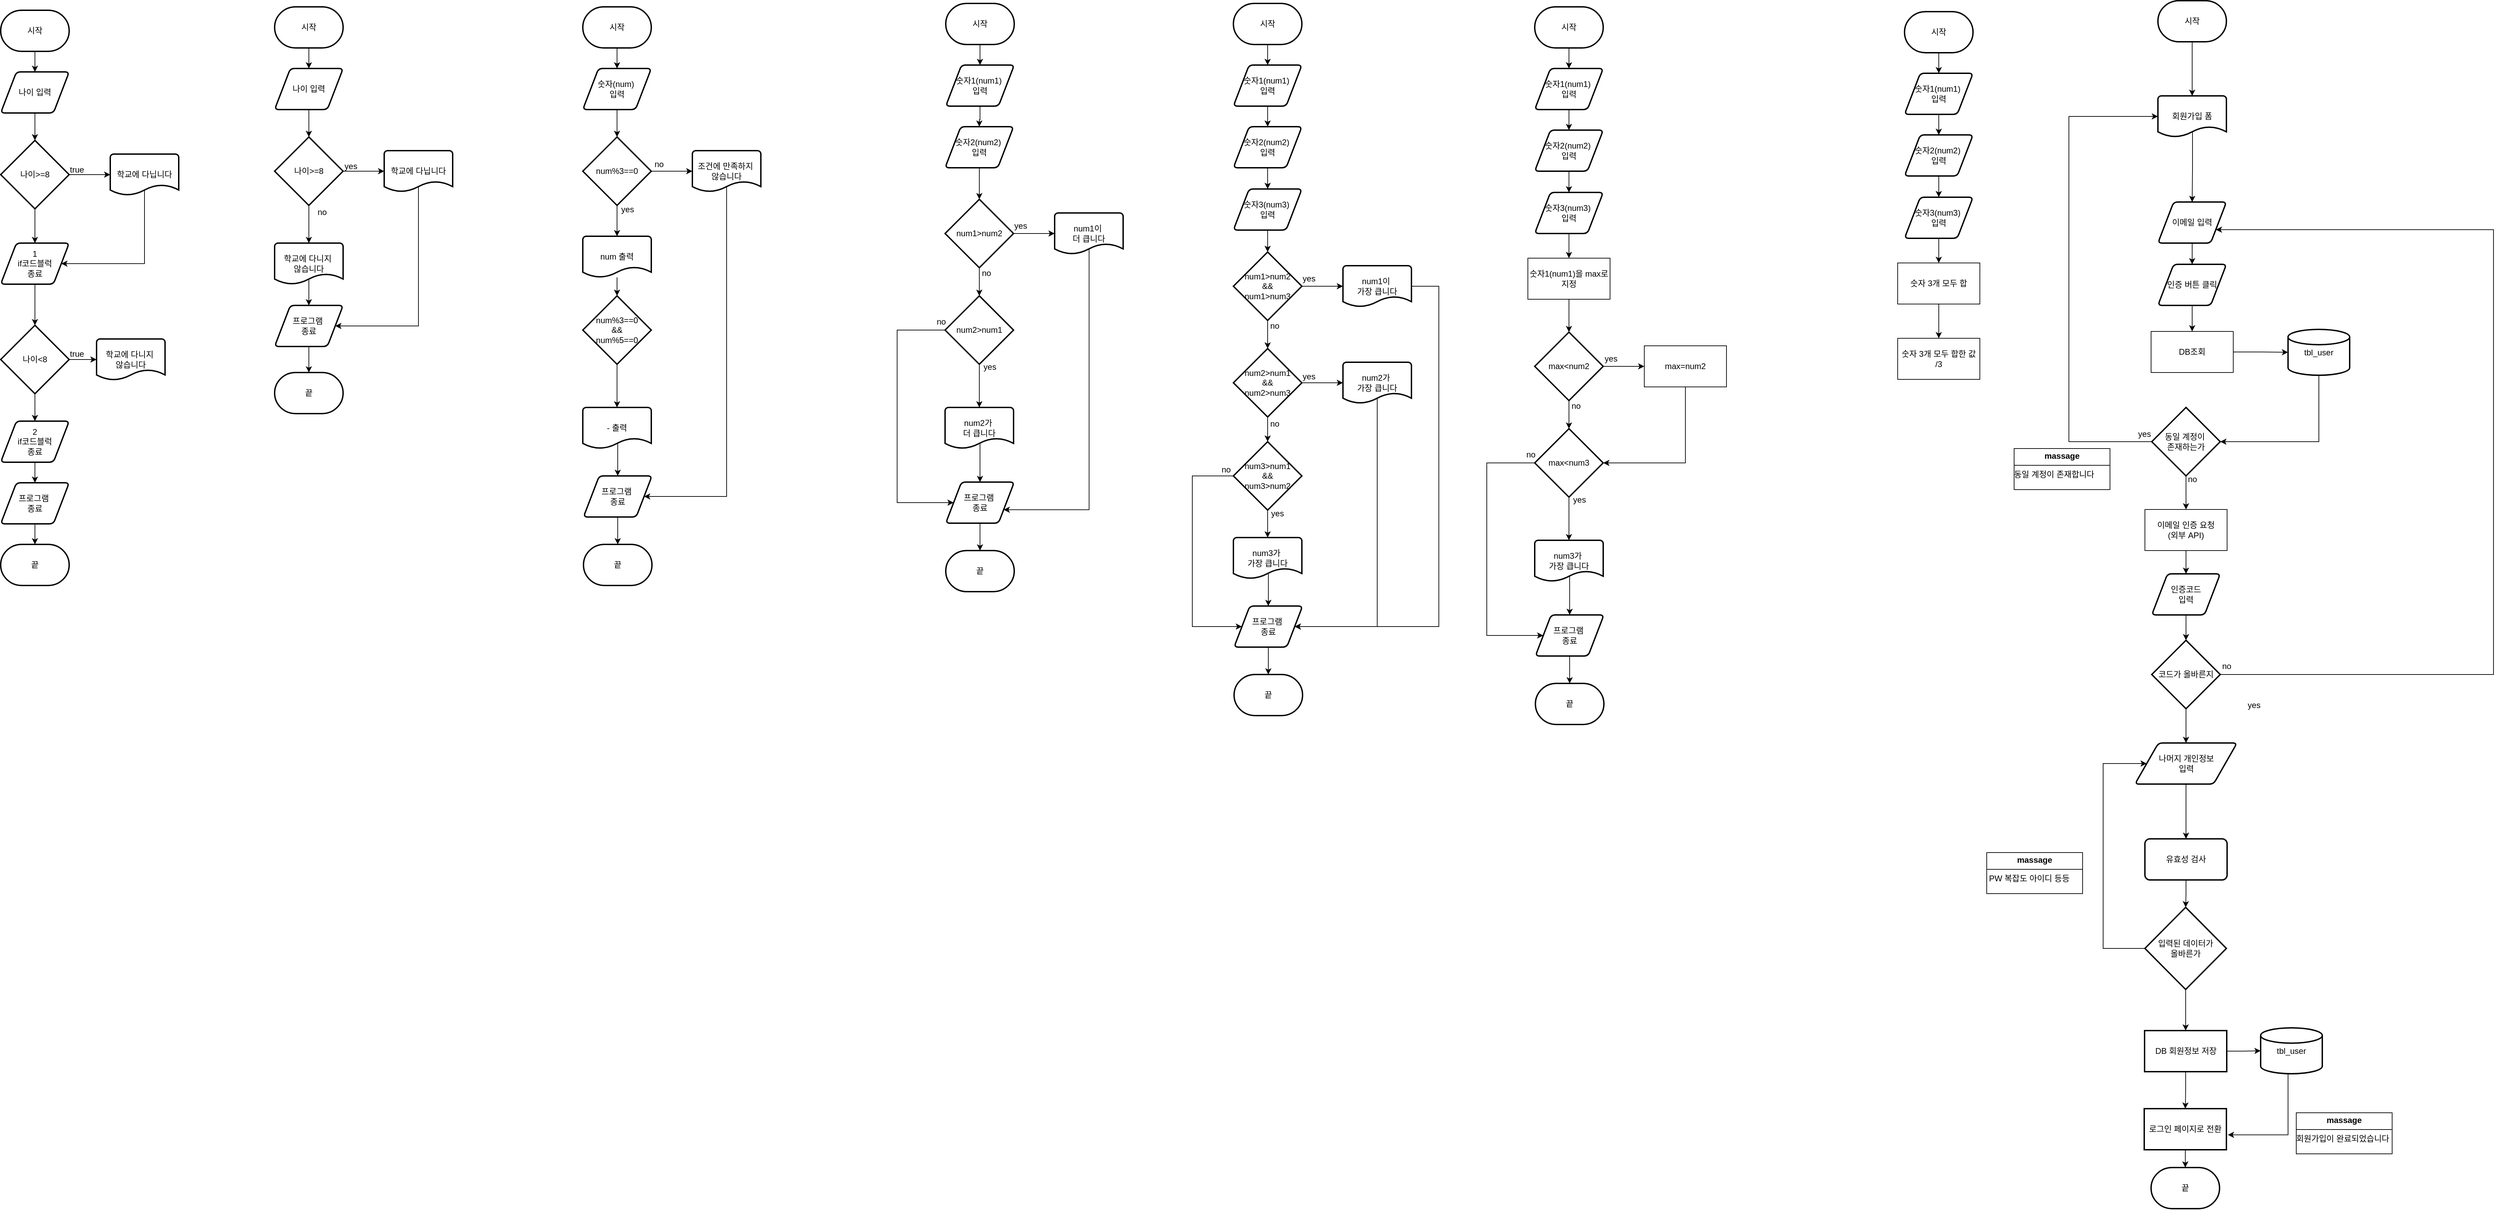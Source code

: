 <mxfile version="26.0.16">
  <diagram name="페이지-1" id="LMA1UDuDovNwgmRSGK3B">
    <mxGraphModel dx="3187" dy="1876" grid="1" gridSize="10" guides="1" tooltips="1" connect="1" arrows="1" fold="1" page="1" pageScale="1" pageWidth="827" pageHeight="1169" math="0" shadow="0">
      <root>
        <mxCell id="0" />
        <mxCell id="1" parent="0" />
        <mxCell id="duvgvATjyhZcAl8LPMtG-14" value="" style="edgeStyle=orthogonalEdgeStyle;rounded=0;orthogonalLoop=1;jettySize=auto;html=1;" edge="1" parent="1" source="duvgvATjyhZcAl8LPMtG-2" target="duvgvATjyhZcAl8LPMtG-13">
          <mxGeometry relative="1" as="geometry" />
        </mxCell>
        <mxCell id="duvgvATjyhZcAl8LPMtG-2" value="시작" style="strokeWidth=2;html=1;shape=mxgraph.flowchart.terminator;whiteSpace=wrap;" vertex="1" parent="1">
          <mxGeometry x="300" y="90" width="100" height="60" as="geometry" />
        </mxCell>
        <mxCell id="duvgvATjyhZcAl8LPMtG-17" value="" style="edgeStyle=orthogonalEdgeStyle;rounded=0;orthogonalLoop=1;jettySize=auto;html=1;" edge="1" parent="1" source="duvgvATjyhZcAl8LPMtG-3" target="duvgvATjyhZcAl8LPMtG-16">
          <mxGeometry relative="1" as="geometry" />
        </mxCell>
        <mxCell id="duvgvATjyhZcAl8LPMtG-20" value="" style="edgeStyle=orthogonalEdgeStyle;rounded=0;orthogonalLoop=1;jettySize=auto;html=1;" edge="1" parent="1" source="duvgvATjyhZcAl8LPMtG-3" target="duvgvATjyhZcAl8LPMtG-19">
          <mxGeometry relative="1" as="geometry" />
        </mxCell>
        <mxCell id="duvgvATjyhZcAl8LPMtG-3" value="나이&amp;gt;=8" style="strokeWidth=2;html=1;shape=mxgraph.flowchart.decision;whiteSpace=wrap;" vertex="1" parent="1">
          <mxGeometry x="300" y="280" width="100" height="100" as="geometry" />
        </mxCell>
        <mxCell id="duvgvATjyhZcAl8LPMtG-12" value="끝" style="strokeWidth=2;html=1;shape=mxgraph.flowchart.terminator;whiteSpace=wrap;" vertex="1" parent="1">
          <mxGeometry x="300" y="870" width="100" height="60" as="geometry" />
        </mxCell>
        <mxCell id="duvgvATjyhZcAl8LPMtG-15" value="" style="edgeStyle=orthogonalEdgeStyle;rounded=0;orthogonalLoop=1;jettySize=auto;html=1;" edge="1" parent="1" source="duvgvATjyhZcAl8LPMtG-13" target="duvgvATjyhZcAl8LPMtG-3">
          <mxGeometry relative="1" as="geometry" />
        </mxCell>
        <mxCell id="duvgvATjyhZcAl8LPMtG-13" value="나이 입력" style="shape=parallelogram;html=1;strokeWidth=2;perimeter=parallelogramPerimeter;whiteSpace=wrap;rounded=1;arcSize=12;size=0.23;" vertex="1" parent="1">
          <mxGeometry x="300" y="180" width="100" height="60" as="geometry" />
        </mxCell>
        <mxCell id="duvgvATjyhZcAl8LPMtG-21" style="edgeStyle=orthogonalEdgeStyle;rounded=0;orthogonalLoop=1;jettySize=auto;html=1;entryX=1;entryY=0.5;entryDx=0;entryDy=0;exitX=0.5;exitY=0.883;exitDx=0;exitDy=0;exitPerimeter=0;" edge="1" parent="1" source="duvgvATjyhZcAl8LPMtG-16" target="duvgvATjyhZcAl8LPMtG-19">
          <mxGeometry relative="1" as="geometry">
            <Array as="points">
              <mxPoint x="510" y="460" />
            </Array>
          </mxGeometry>
        </mxCell>
        <mxCell id="duvgvATjyhZcAl8LPMtG-16" value="학교에 다닙니다" style="strokeWidth=2;html=1;shape=mxgraph.flowchart.document2;whiteSpace=wrap;size=0.25;" vertex="1" parent="1">
          <mxGeometry x="460" y="300" width="100" height="60" as="geometry" />
        </mxCell>
        <mxCell id="duvgvATjyhZcAl8LPMtG-18" value="true" style="text;html=1;align=center;verticalAlign=middle;resizable=0;points=[];autosize=1;strokeColor=none;fillColor=none;" vertex="1" parent="1">
          <mxGeometry x="391" y="308" width="40" height="30" as="geometry" />
        </mxCell>
        <mxCell id="duvgvATjyhZcAl8LPMtG-23" value="" style="edgeStyle=orthogonalEdgeStyle;rounded=0;orthogonalLoop=1;jettySize=auto;html=1;" edge="1" parent="1" source="duvgvATjyhZcAl8LPMtG-19" target="duvgvATjyhZcAl8LPMtG-22">
          <mxGeometry relative="1" as="geometry" />
        </mxCell>
        <mxCell id="duvgvATjyhZcAl8LPMtG-19" value="1&lt;div&gt;if코드블럭&lt;/div&gt;&lt;div&gt;종료&lt;/div&gt;" style="shape=parallelogram;html=1;strokeWidth=2;perimeter=parallelogramPerimeter;whiteSpace=wrap;rounded=1;arcSize=12;size=0.23;" vertex="1" parent="1">
          <mxGeometry x="300" y="430" width="100" height="60" as="geometry" />
        </mxCell>
        <mxCell id="duvgvATjyhZcAl8LPMtG-27" value="" style="edgeStyle=orthogonalEdgeStyle;rounded=0;orthogonalLoop=1;jettySize=auto;html=1;" edge="1" parent="1" source="duvgvATjyhZcAl8LPMtG-22" target="duvgvATjyhZcAl8LPMtG-26">
          <mxGeometry relative="1" as="geometry" />
        </mxCell>
        <mxCell id="duvgvATjyhZcAl8LPMtG-30" value="" style="edgeStyle=orthogonalEdgeStyle;rounded=0;orthogonalLoop=1;jettySize=auto;html=1;" edge="1" parent="1" source="duvgvATjyhZcAl8LPMtG-22" target="duvgvATjyhZcAl8LPMtG-29">
          <mxGeometry relative="1" as="geometry" />
        </mxCell>
        <mxCell id="duvgvATjyhZcAl8LPMtG-22" value="나이&amp;lt;8" style="strokeWidth=2;html=1;shape=mxgraph.flowchart.decision;whiteSpace=wrap;" vertex="1" parent="1">
          <mxGeometry x="300" y="550" width="100" height="100" as="geometry" />
        </mxCell>
        <mxCell id="duvgvATjyhZcAl8LPMtG-26" value="학교에 다니지&amp;nbsp;&lt;div&gt;않습니다&lt;/div&gt;" style="strokeWidth=2;html=1;shape=mxgraph.flowchart.document2;whiteSpace=wrap;size=0.25;" vertex="1" parent="1">
          <mxGeometry x="440" y="570" width="100" height="60" as="geometry" />
        </mxCell>
        <mxCell id="duvgvATjyhZcAl8LPMtG-28" value="true" style="text;html=1;align=center;verticalAlign=middle;resizable=0;points=[];autosize=1;strokeColor=none;fillColor=none;" vertex="1" parent="1">
          <mxGeometry x="391" y="577" width="40" height="30" as="geometry" />
        </mxCell>
        <mxCell id="duvgvATjyhZcAl8LPMtG-32" value="" style="edgeStyle=orthogonalEdgeStyle;rounded=0;orthogonalLoop=1;jettySize=auto;html=1;" edge="1" parent="1" source="duvgvATjyhZcAl8LPMtG-29" target="duvgvATjyhZcAl8LPMtG-31">
          <mxGeometry relative="1" as="geometry" />
        </mxCell>
        <mxCell id="duvgvATjyhZcAl8LPMtG-29" value="2&lt;br&gt;&lt;div&gt;if코드블럭&lt;/div&gt;&lt;div&gt;종료&lt;/div&gt;" style="shape=parallelogram;html=1;strokeWidth=2;perimeter=parallelogramPerimeter;whiteSpace=wrap;rounded=1;arcSize=12;size=0.23;" vertex="1" parent="1">
          <mxGeometry x="300" y="690" width="100" height="60" as="geometry" />
        </mxCell>
        <mxCell id="duvgvATjyhZcAl8LPMtG-33" value="" style="edgeStyle=orthogonalEdgeStyle;rounded=0;orthogonalLoop=1;jettySize=auto;html=1;" edge="1" parent="1" source="duvgvATjyhZcAl8LPMtG-31" target="duvgvATjyhZcAl8LPMtG-12">
          <mxGeometry relative="1" as="geometry" />
        </mxCell>
        <mxCell id="duvgvATjyhZcAl8LPMtG-31" value="프로그램&amp;nbsp;&lt;div&gt;종료&lt;/div&gt;" style="shape=parallelogram;html=1;strokeWidth=2;perimeter=parallelogramPerimeter;whiteSpace=wrap;rounded=1;arcSize=12;size=0.23;" vertex="1" parent="1">
          <mxGeometry x="300" y="780" width="100" height="60" as="geometry" />
        </mxCell>
        <mxCell id="duvgvATjyhZcAl8LPMtG-34" value="" style="edgeStyle=orthogonalEdgeStyle;rounded=0;orthogonalLoop=1;jettySize=auto;html=1;" edge="1" parent="1" source="duvgvATjyhZcAl8LPMtG-35" target="duvgvATjyhZcAl8LPMtG-41">
          <mxGeometry relative="1" as="geometry" />
        </mxCell>
        <mxCell id="duvgvATjyhZcAl8LPMtG-35" value="시작" style="strokeWidth=2;html=1;shape=mxgraph.flowchart.terminator;whiteSpace=wrap;" vertex="1" parent="1">
          <mxGeometry x="700" y="85" width="100" height="60" as="geometry" />
        </mxCell>
        <mxCell id="duvgvATjyhZcAl8LPMtG-36" value="" style="edgeStyle=orthogonalEdgeStyle;rounded=0;orthogonalLoop=1;jettySize=auto;html=1;" edge="1" parent="1" source="duvgvATjyhZcAl8LPMtG-38" target="duvgvATjyhZcAl8LPMtG-43">
          <mxGeometry relative="1" as="geometry" />
        </mxCell>
        <mxCell id="duvgvATjyhZcAl8LPMtG-37" value="" style="edgeStyle=orthogonalEdgeStyle;rounded=0;orthogonalLoop=1;jettySize=auto;html=1;" edge="1" parent="1" source="duvgvATjyhZcAl8LPMtG-38">
          <mxGeometry relative="1" as="geometry">
            <mxPoint x="750" y="430" as="targetPoint" />
          </mxGeometry>
        </mxCell>
        <mxCell id="duvgvATjyhZcAl8LPMtG-38" value="나이&amp;gt;=8" style="strokeWidth=2;html=1;shape=mxgraph.flowchart.decision;whiteSpace=wrap;" vertex="1" parent="1">
          <mxGeometry x="700" y="275" width="100" height="100" as="geometry" />
        </mxCell>
        <mxCell id="duvgvATjyhZcAl8LPMtG-39" value="끝" style="strokeWidth=2;html=1;shape=mxgraph.flowchart.terminator;whiteSpace=wrap;" vertex="1" parent="1">
          <mxGeometry x="700" y="619" width="100" height="60" as="geometry" />
        </mxCell>
        <mxCell id="duvgvATjyhZcAl8LPMtG-40" value="" style="edgeStyle=orthogonalEdgeStyle;rounded=0;orthogonalLoop=1;jettySize=auto;html=1;" edge="1" parent="1" source="duvgvATjyhZcAl8LPMtG-41" target="duvgvATjyhZcAl8LPMtG-38">
          <mxGeometry relative="1" as="geometry" />
        </mxCell>
        <mxCell id="duvgvATjyhZcAl8LPMtG-41" value="나이 입력" style="shape=parallelogram;html=1;strokeWidth=2;perimeter=parallelogramPerimeter;whiteSpace=wrap;rounded=1;arcSize=12;size=0.23;" vertex="1" parent="1">
          <mxGeometry x="700" y="175" width="100" height="60" as="geometry" />
        </mxCell>
        <mxCell id="duvgvATjyhZcAl8LPMtG-58" style="edgeStyle=orthogonalEdgeStyle;rounded=0;orthogonalLoop=1;jettySize=auto;html=1;exitX=0.5;exitY=0.883;exitDx=0;exitDy=0;exitPerimeter=0;" edge="1" parent="1" source="duvgvATjyhZcAl8LPMtG-43" target="duvgvATjyhZcAl8LPMtG-55">
          <mxGeometry relative="1" as="geometry">
            <Array as="points">
              <mxPoint x="910" y="551" />
            </Array>
          </mxGeometry>
        </mxCell>
        <mxCell id="duvgvATjyhZcAl8LPMtG-43" value="학교에 다닙니다" style="strokeWidth=2;html=1;shape=mxgraph.flowchart.document2;whiteSpace=wrap;size=0.25;" vertex="1" parent="1">
          <mxGeometry x="860" y="295" width="100" height="60" as="geometry" />
        </mxCell>
        <mxCell id="duvgvATjyhZcAl8LPMtG-44" value="yes" style="text;html=1;align=center;verticalAlign=middle;resizable=0;points=[];autosize=1;strokeColor=none;fillColor=none;" vertex="1" parent="1">
          <mxGeometry x="791" y="303" width="40" height="30" as="geometry" />
        </mxCell>
        <mxCell id="duvgvATjyhZcAl8LPMtG-57" value="" style="edgeStyle=orthogonalEdgeStyle;rounded=0;orthogonalLoop=1;jettySize=auto;html=1;exitX=0.5;exitY=0.833;exitDx=0;exitDy=0;exitPerimeter=0;" edge="1" parent="1" source="duvgvATjyhZcAl8LPMtG-50" target="duvgvATjyhZcAl8LPMtG-55">
          <mxGeometry relative="1" as="geometry">
            <Array as="points">
              <mxPoint x="750" y="490" />
              <mxPoint x="750" y="490" />
            </Array>
          </mxGeometry>
        </mxCell>
        <mxCell id="duvgvATjyhZcAl8LPMtG-50" value="학교에 다니지&amp;nbsp;&lt;div&gt;않습니다&lt;/div&gt;" style="strokeWidth=2;html=1;shape=mxgraph.flowchart.document2;whiteSpace=wrap;size=0.25;" vertex="1" parent="1">
          <mxGeometry x="700" y="430" width="100" height="60" as="geometry" />
        </mxCell>
        <mxCell id="duvgvATjyhZcAl8LPMtG-51" value="no" style="text;html=1;align=center;verticalAlign=middle;resizable=0;points=[];autosize=1;strokeColor=none;fillColor=none;" vertex="1" parent="1">
          <mxGeometry x="749" y="370" width="40" height="30" as="geometry" />
        </mxCell>
        <mxCell id="duvgvATjyhZcAl8LPMtG-54" value="" style="edgeStyle=orthogonalEdgeStyle;rounded=0;orthogonalLoop=1;jettySize=auto;html=1;" edge="1" parent="1" source="duvgvATjyhZcAl8LPMtG-55" target="duvgvATjyhZcAl8LPMtG-39">
          <mxGeometry relative="1" as="geometry" />
        </mxCell>
        <mxCell id="duvgvATjyhZcAl8LPMtG-55" value="프로그램&amp;nbsp;&lt;div&gt;종료&lt;/div&gt;" style="shape=parallelogram;html=1;strokeWidth=2;perimeter=parallelogramPerimeter;whiteSpace=wrap;rounded=1;arcSize=12;size=0.23;" vertex="1" parent="1">
          <mxGeometry x="700" y="521" width="100" height="60" as="geometry" />
        </mxCell>
        <mxCell id="duvgvATjyhZcAl8LPMtG-59" value="" style="edgeStyle=orthogonalEdgeStyle;rounded=0;orthogonalLoop=1;jettySize=auto;html=1;" edge="1" parent="1" source="duvgvATjyhZcAl8LPMtG-60" target="duvgvATjyhZcAl8LPMtG-66">
          <mxGeometry relative="1" as="geometry" />
        </mxCell>
        <mxCell id="duvgvATjyhZcAl8LPMtG-60" value="시작" style="strokeWidth=2;html=1;shape=mxgraph.flowchart.terminator;whiteSpace=wrap;" vertex="1" parent="1">
          <mxGeometry x="1150" y="85" width="100" height="60" as="geometry" />
        </mxCell>
        <mxCell id="duvgvATjyhZcAl8LPMtG-61" value="" style="edgeStyle=orthogonalEdgeStyle;rounded=0;orthogonalLoop=1;jettySize=auto;html=1;" edge="1" parent="1" source="duvgvATjyhZcAl8LPMtG-63" target="duvgvATjyhZcAl8LPMtG-68">
          <mxGeometry relative="1" as="geometry" />
        </mxCell>
        <mxCell id="duvgvATjyhZcAl8LPMtG-78" value="" style="edgeStyle=orthogonalEdgeStyle;rounded=0;orthogonalLoop=1;jettySize=auto;html=1;" edge="1" parent="1" source="duvgvATjyhZcAl8LPMtG-63" target="duvgvATjyhZcAl8LPMtG-77">
          <mxGeometry relative="1" as="geometry" />
        </mxCell>
        <mxCell id="duvgvATjyhZcAl8LPMtG-63" value="num%3==0" style="strokeWidth=2;html=1;shape=mxgraph.flowchart.decision;whiteSpace=wrap;" vertex="1" parent="1">
          <mxGeometry x="1150" y="275" width="100" height="100" as="geometry" />
        </mxCell>
        <mxCell id="duvgvATjyhZcAl8LPMtG-64" value="끝" style="strokeWidth=2;html=1;shape=mxgraph.flowchart.terminator;whiteSpace=wrap;" vertex="1" parent="1">
          <mxGeometry x="1151" y="870" width="100" height="60" as="geometry" />
        </mxCell>
        <mxCell id="duvgvATjyhZcAl8LPMtG-65" value="" style="edgeStyle=orthogonalEdgeStyle;rounded=0;orthogonalLoop=1;jettySize=auto;html=1;" edge="1" parent="1" source="duvgvATjyhZcAl8LPMtG-66" target="duvgvATjyhZcAl8LPMtG-63">
          <mxGeometry relative="1" as="geometry" />
        </mxCell>
        <mxCell id="duvgvATjyhZcAl8LPMtG-66" value="숫자(num)&amp;nbsp;&lt;div&gt;입력&lt;/div&gt;" style="shape=parallelogram;html=1;strokeWidth=2;perimeter=parallelogramPerimeter;whiteSpace=wrap;rounded=1;arcSize=12;size=0.23;" vertex="1" parent="1">
          <mxGeometry x="1150" y="175" width="100" height="60" as="geometry" />
        </mxCell>
        <mxCell id="duvgvATjyhZcAl8LPMtG-76" value="" style="edgeStyle=orthogonalEdgeStyle;rounded=0;orthogonalLoop=1;jettySize=auto;html=1;" edge="1" parent="1" source="duvgvATjyhZcAl8LPMtG-68" target="duvgvATjyhZcAl8LPMtG-75">
          <mxGeometry relative="1" as="geometry" />
        </mxCell>
        <mxCell id="duvgvATjyhZcAl8LPMtG-68" value="num 출력" style="strokeWidth=2;html=1;shape=mxgraph.flowchart.document2;whiteSpace=wrap;size=0.25;" vertex="1" parent="1">
          <mxGeometry x="1150" y="420" width="100" height="60" as="geometry" />
        </mxCell>
        <mxCell id="duvgvATjyhZcAl8LPMtG-69" value="yes" style="text;html=1;align=center;verticalAlign=middle;resizable=0;points=[];autosize=1;strokeColor=none;fillColor=none;" vertex="1" parent="1">
          <mxGeometry x="1195" y="366" width="40" height="30" as="geometry" />
        </mxCell>
        <mxCell id="duvgvATjyhZcAl8LPMtG-72" value="no" style="text;html=1;align=center;verticalAlign=middle;resizable=0;points=[];autosize=1;strokeColor=none;fillColor=none;" vertex="1" parent="1">
          <mxGeometry x="1241" y="300" width="40" height="30" as="geometry" />
        </mxCell>
        <mxCell id="duvgvATjyhZcAl8LPMtG-83" value="" style="edgeStyle=orthogonalEdgeStyle;rounded=0;orthogonalLoop=1;jettySize=auto;html=1;" edge="1" parent="1" source="duvgvATjyhZcAl8LPMtG-74" target="duvgvATjyhZcAl8LPMtG-64">
          <mxGeometry relative="1" as="geometry" />
        </mxCell>
        <mxCell id="duvgvATjyhZcAl8LPMtG-74" value="프로그램&amp;nbsp;&lt;div&gt;종료&lt;/div&gt;" style="shape=parallelogram;html=1;strokeWidth=2;perimeter=parallelogramPerimeter;whiteSpace=wrap;rounded=1;arcSize=12;size=0.23;" vertex="1" parent="1">
          <mxGeometry x="1151" y="770" width="100" height="60" as="geometry" />
        </mxCell>
        <mxCell id="duvgvATjyhZcAl8LPMtG-80" value="" style="edgeStyle=orthogonalEdgeStyle;rounded=0;orthogonalLoop=1;jettySize=auto;html=1;" edge="1" parent="1" source="duvgvATjyhZcAl8LPMtG-75" target="duvgvATjyhZcAl8LPMtG-79">
          <mxGeometry relative="1" as="geometry" />
        </mxCell>
        <mxCell id="duvgvATjyhZcAl8LPMtG-75" value="num%3==0&lt;div&gt;&amp;amp;&amp;amp;&lt;/div&gt;&lt;div&gt;num%5==0&lt;/div&gt;" style="strokeWidth=2;html=1;shape=mxgraph.flowchart.decision;whiteSpace=wrap;" vertex="1" parent="1">
          <mxGeometry x="1150" y="507" width="100" height="100" as="geometry" />
        </mxCell>
        <mxCell id="duvgvATjyhZcAl8LPMtG-82" style="edgeStyle=orthogonalEdgeStyle;rounded=0;orthogonalLoop=1;jettySize=auto;html=1;entryX=1;entryY=0.5;entryDx=0;entryDy=0;exitX=0.48;exitY=0.85;exitDx=0;exitDy=0;exitPerimeter=0;" edge="1" parent="1" source="duvgvATjyhZcAl8LPMtG-77" target="duvgvATjyhZcAl8LPMtG-74">
          <mxGeometry relative="1" as="geometry">
            <Array as="points">
              <mxPoint x="1360" y="346" />
              <mxPoint x="1360" y="800" />
            </Array>
          </mxGeometry>
        </mxCell>
        <mxCell id="duvgvATjyhZcAl8LPMtG-77" value="조건에 만족하지&amp;nbsp;&lt;div&gt;않습니다&lt;/div&gt;" style="strokeWidth=2;html=1;shape=mxgraph.flowchart.document2;whiteSpace=wrap;size=0.25;" vertex="1" parent="1">
          <mxGeometry x="1310" y="295" width="100" height="60" as="geometry" />
        </mxCell>
        <mxCell id="duvgvATjyhZcAl8LPMtG-81" value="" style="edgeStyle=orthogonalEdgeStyle;rounded=0;orthogonalLoop=1;jettySize=auto;html=1;exitX=0.51;exitY=0.833;exitDx=0;exitDy=0;exitPerimeter=0;" edge="1" parent="1" source="duvgvATjyhZcAl8LPMtG-79" target="duvgvATjyhZcAl8LPMtG-74">
          <mxGeometry relative="1" as="geometry" />
        </mxCell>
        <mxCell id="duvgvATjyhZcAl8LPMtG-79" value="- 출력" style="strokeWidth=2;html=1;shape=mxgraph.flowchart.document2;whiteSpace=wrap;size=0.25;" vertex="1" parent="1">
          <mxGeometry x="1150" y="670" width="100" height="60" as="geometry" />
        </mxCell>
        <mxCell id="duvgvATjyhZcAl8LPMtG-84" value="" style="edgeStyle=orthogonalEdgeStyle;rounded=0;orthogonalLoop=1;jettySize=auto;html=1;" edge="1" parent="1" source="duvgvATjyhZcAl8LPMtG-85" target="duvgvATjyhZcAl8LPMtG-91">
          <mxGeometry relative="1" as="geometry" />
        </mxCell>
        <mxCell id="duvgvATjyhZcAl8LPMtG-85" value="시작" style="strokeWidth=2;html=1;shape=mxgraph.flowchart.terminator;whiteSpace=wrap;" vertex="1" parent="1">
          <mxGeometry x="1680" y="80" width="100" height="60" as="geometry" />
        </mxCell>
        <mxCell id="duvgvATjyhZcAl8LPMtG-87" value="" style="edgeStyle=orthogonalEdgeStyle;rounded=0;orthogonalLoop=1;jettySize=auto;html=1;" edge="1" parent="1" source="duvgvATjyhZcAl8LPMtG-88" target="duvgvATjyhZcAl8LPMtG-101">
          <mxGeometry relative="1" as="geometry" />
        </mxCell>
        <mxCell id="duvgvATjyhZcAl8LPMtG-88" value="num1&amp;gt;num2" style="strokeWidth=2;html=1;shape=mxgraph.flowchart.decision;whiteSpace=wrap;" vertex="1" parent="1">
          <mxGeometry x="1679" y="366" width="100" height="100" as="geometry" />
        </mxCell>
        <mxCell id="duvgvATjyhZcAl8LPMtG-89" value="끝" style="strokeWidth=2;html=1;shape=mxgraph.flowchart.terminator;whiteSpace=wrap;" vertex="1" parent="1">
          <mxGeometry x="1680" y="879" width="100" height="60" as="geometry" />
        </mxCell>
        <mxCell id="duvgvATjyhZcAl8LPMtG-105" value="" style="edgeStyle=orthogonalEdgeStyle;rounded=0;orthogonalLoop=1;jettySize=auto;html=1;" edge="1" parent="1" source="duvgvATjyhZcAl8LPMtG-91" target="duvgvATjyhZcAl8LPMtG-104">
          <mxGeometry relative="1" as="geometry" />
        </mxCell>
        <mxCell id="duvgvATjyhZcAl8LPMtG-91" value="숫자1(num1)&amp;nbsp;&lt;div&gt;입력&lt;/div&gt;" style="shape=parallelogram;html=1;strokeWidth=2;perimeter=parallelogramPerimeter;whiteSpace=wrap;rounded=1;arcSize=12;size=0.23;" vertex="1" parent="1">
          <mxGeometry x="1680" y="170" width="100" height="60" as="geometry" />
        </mxCell>
        <mxCell id="duvgvATjyhZcAl8LPMtG-94" value="yes" style="text;html=1;align=center;verticalAlign=middle;resizable=0;points=[];autosize=1;strokeColor=none;fillColor=none;" vertex="1" parent="1">
          <mxGeometry x="1769" y="390" width="40" height="30" as="geometry" />
        </mxCell>
        <mxCell id="duvgvATjyhZcAl8LPMtG-95" value="no" style="text;html=1;align=center;verticalAlign=middle;resizable=0;points=[];autosize=1;strokeColor=none;fillColor=none;" vertex="1" parent="1">
          <mxGeometry x="1719" y="459" width="40" height="30" as="geometry" />
        </mxCell>
        <mxCell id="duvgvATjyhZcAl8LPMtG-96" value="" style="edgeStyle=orthogonalEdgeStyle;rounded=0;orthogonalLoop=1;jettySize=auto;html=1;" edge="1" parent="1" source="duvgvATjyhZcAl8LPMtG-97" target="duvgvATjyhZcAl8LPMtG-89">
          <mxGeometry relative="1" as="geometry" />
        </mxCell>
        <mxCell id="duvgvATjyhZcAl8LPMtG-97" value="프로그램&amp;nbsp;&lt;div&gt;종료&lt;/div&gt;" style="shape=parallelogram;html=1;strokeWidth=2;perimeter=parallelogramPerimeter;whiteSpace=wrap;rounded=1;arcSize=12;size=0.23;" vertex="1" parent="1">
          <mxGeometry x="1680" y="779" width="100" height="60" as="geometry" />
        </mxCell>
        <mxCell id="duvgvATjyhZcAl8LPMtG-98" value="" style="edgeStyle=orthogonalEdgeStyle;rounded=0;orthogonalLoop=1;jettySize=auto;html=1;" edge="1" parent="1" source="duvgvATjyhZcAl8LPMtG-99" target="duvgvATjyhZcAl8LPMtG-103">
          <mxGeometry relative="1" as="geometry" />
        </mxCell>
        <mxCell id="duvgvATjyhZcAl8LPMtG-112" style="edgeStyle=orthogonalEdgeStyle;rounded=0;orthogonalLoop=1;jettySize=auto;html=1;entryX=0;entryY=0.5;entryDx=0;entryDy=0;" edge="1" parent="1" source="duvgvATjyhZcAl8LPMtG-99" target="duvgvATjyhZcAl8LPMtG-97">
          <mxGeometry relative="1" as="geometry">
            <mxPoint x="1639" y="822" as="targetPoint" />
            <mxPoint x="1618.97" y="569.999" as="sourcePoint" />
            <Array as="points">
              <mxPoint x="1609" y="557" />
              <mxPoint x="1609" y="809" />
            </Array>
          </mxGeometry>
        </mxCell>
        <mxCell id="duvgvATjyhZcAl8LPMtG-99" value="num2&amp;gt;num1" style="strokeWidth=2;html=1;shape=mxgraph.flowchart.decision;whiteSpace=wrap;" vertex="1" parent="1">
          <mxGeometry x="1679" y="507" width="100" height="100" as="geometry" />
        </mxCell>
        <mxCell id="duvgvATjyhZcAl8LPMtG-109" style="edgeStyle=orthogonalEdgeStyle;rounded=0;orthogonalLoop=1;jettySize=auto;html=1;entryX=1;entryY=0.75;entryDx=0;entryDy=0;exitX=0.503;exitY=0.89;exitDx=0;exitDy=0;exitPerimeter=0;" edge="1" parent="1" source="duvgvATjyhZcAl8LPMtG-101" target="duvgvATjyhZcAl8LPMtG-97">
          <mxGeometry relative="1" as="geometry">
            <Array as="points">
              <mxPoint x="1889" y="819" />
            </Array>
          </mxGeometry>
        </mxCell>
        <mxCell id="duvgvATjyhZcAl8LPMtG-101" value="num1이&amp;nbsp;&lt;div&gt;더 큽니다&lt;/div&gt;" style="strokeWidth=2;html=1;shape=mxgraph.flowchart.document2;whiteSpace=wrap;size=0.25;" vertex="1" parent="1">
          <mxGeometry x="1839" y="386" width="100" height="60" as="geometry" />
        </mxCell>
        <mxCell id="duvgvATjyhZcAl8LPMtG-102" value="" style="edgeStyle=orthogonalEdgeStyle;rounded=0;orthogonalLoop=1;jettySize=auto;html=1;exitX=0.51;exitY=0.833;exitDx=0;exitDy=0;exitPerimeter=0;" edge="1" parent="1" source="duvgvATjyhZcAl8LPMtG-103" target="duvgvATjyhZcAl8LPMtG-97">
          <mxGeometry relative="1" as="geometry" />
        </mxCell>
        <mxCell id="duvgvATjyhZcAl8LPMtG-103" value="num2가&amp;nbsp;&lt;div&gt;더 큽니다&lt;/div&gt;" style="strokeWidth=2;html=1;shape=mxgraph.flowchart.document2;whiteSpace=wrap;size=0.25;" vertex="1" parent="1">
          <mxGeometry x="1679" y="670" width="100" height="60" as="geometry" />
        </mxCell>
        <mxCell id="duvgvATjyhZcAl8LPMtG-110" value="" style="edgeStyle=orthogonalEdgeStyle;rounded=0;orthogonalLoop=1;jettySize=auto;html=1;" edge="1" parent="1" source="duvgvATjyhZcAl8LPMtG-104" target="duvgvATjyhZcAl8LPMtG-88">
          <mxGeometry relative="1" as="geometry" />
        </mxCell>
        <mxCell id="duvgvATjyhZcAl8LPMtG-104" value="숫자2(num2)&amp;nbsp;&lt;div&gt;입력&lt;/div&gt;" style="shape=parallelogram;html=1;strokeWidth=2;perimeter=parallelogramPerimeter;whiteSpace=wrap;rounded=1;arcSize=12;size=0.23;" vertex="1" parent="1">
          <mxGeometry x="1679" y="260" width="100" height="60" as="geometry" />
        </mxCell>
        <mxCell id="duvgvATjyhZcAl8LPMtG-107" style="edgeStyle=orthogonalEdgeStyle;rounded=0;orthogonalLoop=1;jettySize=auto;html=1;entryX=0.5;entryY=0;entryDx=0;entryDy=0;entryPerimeter=0;" edge="1" parent="1" source="duvgvATjyhZcAl8LPMtG-88" target="duvgvATjyhZcAl8LPMtG-99">
          <mxGeometry relative="1" as="geometry" />
        </mxCell>
        <mxCell id="duvgvATjyhZcAl8LPMtG-108" value="yes" style="text;html=1;align=center;verticalAlign=middle;resizable=0;points=[];autosize=1;strokeColor=none;fillColor=none;" vertex="1" parent="1">
          <mxGeometry x="1724" y="596" width="40" height="30" as="geometry" />
        </mxCell>
        <mxCell id="duvgvATjyhZcAl8LPMtG-113" value="no" style="text;html=1;align=center;verticalAlign=middle;resizable=0;points=[];autosize=1;strokeColor=none;fillColor=none;" vertex="1" parent="1">
          <mxGeometry x="1653" y="530" width="40" height="30" as="geometry" />
        </mxCell>
        <mxCell id="duvgvATjyhZcAl8LPMtG-114" value="" style="edgeStyle=orthogonalEdgeStyle;rounded=0;orthogonalLoop=1;jettySize=auto;html=1;" edge="1" parent="1" source="duvgvATjyhZcAl8LPMtG-115" target="duvgvATjyhZcAl8LPMtG-120">
          <mxGeometry relative="1" as="geometry" />
        </mxCell>
        <mxCell id="duvgvATjyhZcAl8LPMtG-115" value="시작" style="strokeWidth=2;html=1;shape=mxgraph.flowchart.terminator;whiteSpace=wrap;" vertex="1" parent="1">
          <mxGeometry x="2100" y="80" width="100" height="60" as="geometry" />
        </mxCell>
        <mxCell id="duvgvATjyhZcAl8LPMtG-116" value="" style="edgeStyle=orthogonalEdgeStyle;rounded=0;orthogonalLoop=1;jettySize=auto;html=1;" edge="1" parent="1" source="duvgvATjyhZcAl8LPMtG-117" target="duvgvATjyhZcAl8LPMtG-129">
          <mxGeometry relative="1" as="geometry" />
        </mxCell>
        <mxCell id="duvgvATjyhZcAl8LPMtG-117" value="num1&amp;gt;num2&lt;div&gt;&amp;amp;&amp;amp;&lt;/div&gt;&lt;div&gt;num1&amp;gt;num3&lt;/div&gt;" style="strokeWidth=2;html=1;shape=mxgraph.flowchart.decision;whiteSpace=wrap;" vertex="1" parent="1">
          <mxGeometry x="2100" y="443" width="100" height="100" as="geometry" />
        </mxCell>
        <mxCell id="duvgvATjyhZcAl8LPMtG-118" value="끝" style="strokeWidth=2;html=1;shape=mxgraph.flowchart.terminator;whiteSpace=wrap;" vertex="1" parent="1">
          <mxGeometry x="2101" y="1060" width="100" height="60" as="geometry" />
        </mxCell>
        <mxCell id="duvgvATjyhZcAl8LPMtG-119" value="" style="edgeStyle=orthogonalEdgeStyle;rounded=0;orthogonalLoop=1;jettySize=auto;html=1;" edge="1" parent="1" source="duvgvATjyhZcAl8LPMtG-120" target="duvgvATjyhZcAl8LPMtG-133">
          <mxGeometry relative="1" as="geometry" />
        </mxCell>
        <mxCell id="duvgvATjyhZcAl8LPMtG-120" value="숫자1(num1)&amp;nbsp;&lt;div&gt;입력&lt;/div&gt;" style="shape=parallelogram;html=1;strokeWidth=2;perimeter=parallelogramPerimeter;whiteSpace=wrap;rounded=1;arcSize=12;size=0.23;" vertex="1" parent="1">
          <mxGeometry x="2100" y="170" width="100" height="60" as="geometry" />
        </mxCell>
        <mxCell id="duvgvATjyhZcAl8LPMtG-121" value="yes" style="text;html=1;align=center;verticalAlign=middle;resizable=0;points=[];autosize=1;strokeColor=none;fillColor=none;" vertex="1" parent="1">
          <mxGeometry x="2190" y="467" width="40" height="30" as="geometry" />
        </mxCell>
        <mxCell id="duvgvATjyhZcAl8LPMtG-122" value="no" style="text;html=1;align=center;verticalAlign=middle;resizable=0;points=[];autosize=1;strokeColor=none;fillColor=none;" vertex="1" parent="1">
          <mxGeometry x="2140" y="536" width="40" height="30" as="geometry" />
        </mxCell>
        <mxCell id="duvgvATjyhZcAl8LPMtG-123" value="" style="edgeStyle=orthogonalEdgeStyle;rounded=0;orthogonalLoop=1;jettySize=auto;html=1;" edge="1" parent="1" source="duvgvATjyhZcAl8LPMtG-124" target="duvgvATjyhZcAl8LPMtG-118">
          <mxGeometry relative="1" as="geometry" />
        </mxCell>
        <mxCell id="duvgvATjyhZcAl8LPMtG-124" value="프로그램&amp;nbsp;&lt;div&gt;종료&lt;/div&gt;" style="shape=parallelogram;html=1;strokeWidth=2;perimeter=parallelogramPerimeter;whiteSpace=wrap;rounded=1;arcSize=12;size=0.23;" vertex="1" parent="1">
          <mxGeometry x="2101" y="960" width="100" height="60" as="geometry" />
        </mxCell>
        <mxCell id="duvgvATjyhZcAl8LPMtG-125" value="" style="edgeStyle=orthogonalEdgeStyle;rounded=0;orthogonalLoop=1;jettySize=auto;html=1;" edge="1" parent="1" source="duvgvATjyhZcAl8LPMtG-127" target="duvgvATjyhZcAl8LPMtG-131">
          <mxGeometry relative="1" as="geometry" />
        </mxCell>
        <mxCell id="duvgvATjyhZcAl8LPMtG-127" value="num2&amp;gt;num1&lt;div&gt;&amp;amp;&amp;amp;&lt;/div&gt;&lt;div&gt;num2&amp;gt;num3&lt;/div&gt;" style="strokeWidth=2;html=1;shape=mxgraph.flowchart.decision;whiteSpace=wrap;" vertex="1" parent="1">
          <mxGeometry x="2100" y="584" width="100" height="100" as="geometry" />
        </mxCell>
        <mxCell id="duvgvATjyhZcAl8LPMtG-147" style="edgeStyle=orthogonalEdgeStyle;rounded=0;orthogonalLoop=1;jettySize=auto;html=1;entryX=1;entryY=0.5;entryDx=0;entryDy=0;" edge="1" parent="1" source="duvgvATjyhZcAl8LPMtG-129" target="duvgvATjyhZcAl8LPMtG-124">
          <mxGeometry relative="1" as="geometry">
            <mxPoint x="2410" y="1020" as="targetPoint" />
            <Array as="points">
              <mxPoint x="2400" y="493" />
              <mxPoint x="2400" y="990" />
            </Array>
          </mxGeometry>
        </mxCell>
        <mxCell id="duvgvATjyhZcAl8LPMtG-129" value="num1이&amp;nbsp;&lt;div&gt;가장 큽니다&lt;/div&gt;" style="strokeWidth=2;html=1;shape=mxgraph.flowchart.document2;whiteSpace=wrap;size=0.25;" vertex="1" parent="1">
          <mxGeometry x="2260" y="463" width="100" height="60" as="geometry" />
        </mxCell>
        <mxCell id="duvgvATjyhZcAl8LPMtG-130" value="" style="edgeStyle=orthogonalEdgeStyle;rounded=0;orthogonalLoop=1;jettySize=auto;html=1;exitX=0.51;exitY=0.833;exitDx=0;exitDy=0;exitPerimeter=0;" edge="1" parent="1" source="duvgvATjyhZcAl8LPMtG-131" target="duvgvATjyhZcAl8LPMtG-124">
          <mxGeometry relative="1" as="geometry">
            <Array as="points">
              <mxPoint x="2310" y="654" />
              <mxPoint x="2310" y="990" />
            </Array>
          </mxGeometry>
        </mxCell>
        <mxCell id="duvgvATjyhZcAl8LPMtG-131" value="num2가&amp;nbsp;&lt;div&gt;가장 큽니다&lt;/div&gt;" style="strokeWidth=2;html=1;shape=mxgraph.flowchart.document2;whiteSpace=wrap;size=0.25;" vertex="1" parent="1">
          <mxGeometry x="2260" y="604" width="100" height="60" as="geometry" />
        </mxCell>
        <mxCell id="duvgvATjyhZcAl8LPMtG-138" value="" style="edgeStyle=orthogonalEdgeStyle;rounded=0;orthogonalLoop=1;jettySize=auto;html=1;" edge="1" parent="1" source="duvgvATjyhZcAl8LPMtG-133" target="duvgvATjyhZcAl8LPMtG-137">
          <mxGeometry relative="1" as="geometry" />
        </mxCell>
        <mxCell id="duvgvATjyhZcAl8LPMtG-133" value="숫자2(num2)&amp;nbsp;&lt;div&gt;입력&lt;/div&gt;" style="shape=parallelogram;html=1;strokeWidth=2;perimeter=parallelogramPerimeter;whiteSpace=wrap;rounded=1;arcSize=12;size=0.23;" vertex="1" parent="1">
          <mxGeometry x="2100" y="260" width="100" height="60" as="geometry" />
        </mxCell>
        <mxCell id="duvgvATjyhZcAl8LPMtG-134" style="edgeStyle=orthogonalEdgeStyle;rounded=0;orthogonalLoop=1;jettySize=auto;html=1;entryX=0.5;entryY=0;entryDx=0;entryDy=0;entryPerimeter=0;" edge="1" parent="1" source="duvgvATjyhZcAl8LPMtG-117" target="duvgvATjyhZcAl8LPMtG-127">
          <mxGeometry relative="1" as="geometry" />
        </mxCell>
        <mxCell id="duvgvATjyhZcAl8LPMtG-135" value="yes" style="text;html=1;align=center;verticalAlign=middle;resizable=0;points=[];autosize=1;strokeColor=none;fillColor=none;" vertex="1" parent="1">
          <mxGeometry x="2190" y="610" width="40" height="30" as="geometry" />
        </mxCell>
        <mxCell id="duvgvATjyhZcAl8LPMtG-136" value="no" style="text;html=1;align=center;verticalAlign=middle;resizable=0;points=[];autosize=1;strokeColor=none;fillColor=none;" vertex="1" parent="1">
          <mxGeometry x="2140" y="679" width="40" height="30" as="geometry" />
        </mxCell>
        <mxCell id="duvgvATjyhZcAl8LPMtG-137" value="숫자3(num3)&amp;nbsp;&lt;div&gt;입력&lt;/div&gt;" style="shape=parallelogram;html=1;strokeWidth=2;perimeter=parallelogramPerimeter;whiteSpace=wrap;rounded=1;arcSize=12;size=0.23;" vertex="1" parent="1">
          <mxGeometry x="2100" y="351" width="100" height="60" as="geometry" />
        </mxCell>
        <mxCell id="duvgvATjyhZcAl8LPMtG-143" style="edgeStyle=orthogonalEdgeStyle;rounded=0;orthogonalLoop=1;jettySize=auto;html=1;entryX=0.5;entryY=0;entryDx=0;entryDy=0;entryPerimeter=0;" edge="1" parent="1" source="duvgvATjyhZcAl8LPMtG-137" target="duvgvATjyhZcAl8LPMtG-117">
          <mxGeometry relative="1" as="geometry" />
        </mxCell>
        <mxCell id="duvgvATjyhZcAl8LPMtG-152" style="edgeStyle=orthogonalEdgeStyle;rounded=0;orthogonalLoop=1;jettySize=auto;html=1;entryX=0;entryY=0.5;entryDx=0;entryDy=0;" edge="1" parent="1" source="duvgvATjyhZcAl8LPMtG-144" target="duvgvATjyhZcAl8LPMtG-124">
          <mxGeometry relative="1" as="geometry">
            <Array as="points">
              <mxPoint x="2040" y="770" />
              <mxPoint x="2040" y="990" />
            </Array>
          </mxGeometry>
        </mxCell>
        <mxCell id="duvgvATjyhZcAl8LPMtG-144" value="num3&amp;gt;num1&lt;div&gt;&amp;amp;&amp;amp;&lt;/div&gt;&lt;div&gt;num3&amp;gt;num2&lt;/div&gt;" style="strokeWidth=2;html=1;shape=mxgraph.flowchart.decision;whiteSpace=wrap;" vertex="1" parent="1">
          <mxGeometry x="2100" y="720" width="100" height="100" as="geometry" />
        </mxCell>
        <mxCell id="duvgvATjyhZcAl8LPMtG-145" style="edgeStyle=orthogonalEdgeStyle;rounded=0;orthogonalLoop=1;jettySize=auto;html=1;entryX=0.5;entryY=0;entryDx=0;entryDy=0;entryPerimeter=0;" edge="1" parent="1" source="duvgvATjyhZcAl8LPMtG-127" target="duvgvATjyhZcAl8LPMtG-144">
          <mxGeometry relative="1" as="geometry" />
        </mxCell>
        <mxCell id="duvgvATjyhZcAl8LPMtG-150" style="edgeStyle=orthogonalEdgeStyle;rounded=0;orthogonalLoop=1;jettySize=auto;html=1;exitX=0.511;exitY=0.885;exitDx=0;exitDy=0;exitPerimeter=0;" edge="1" parent="1" source="duvgvATjyhZcAl8LPMtG-148" target="duvgvATjyhZcAl8LPMtG-124">
          <mxGeometry relative="1" as="geometry" />
        </mxCell>
        <mxCell id="duvgvATjyhZcAl8LPMtG-148" value="num3가&amp;nbsp;&lt;div&gt;가장 큽니다&lt;/div&gt;" style="strokeWidth=2;html=1;shape=mxgraph.flowchart.document2;whiteSpace=wrap;size=0.25;" vertex="1" parent="1">
          <mxGeometry x="2100" y="860" width="100" height="60" as="geometry" />
        </mxCell>
        <mxCell id="duvgvATjyhZcAl8LPMtG-149" style="edgeStyle=orthogonalEdgeStyle;rounded=0;orthogonalLoop=1;jettySize=auto;html=1;entryX=0.5;entryY=0;entryDx=0;entryDy=0;entryPerimeter=0;" edge="1" parent="1" source="duvgvATjyhZcAl8LPMtG-144" target="duvgvATjyhZcAl8LPMtG-148">
          <mxGeometry relative="1" as="geometry" />
        </mxCell>
        <mxCell id="duvgvATjyhZcAl8LPMtG-151" value="yes" style="text;html=1;align=center;verticalAlign=middle;resizable=0;points=[];autosize=1;strokeColor=none;fillColor=none;" vertex="1" parent="1">
          <mxGeometry x="2144" y="810" width="40" height="30" as="geometry" />
        </mxCell>
        <mxCell id="duvgvATjyhZcAl8LPMtG-153" value="no" style="text;html=1;align=center;verticalAlign=middle;resizable=0;points=[];autosize=1;strokeColor=none;fillColor=none;" vertex="1" parent="1">
          <mxGeometry x="2069" y="746" width="40" height="30" as="geometry" />
        </mxCell>
        <mxCell id="duvgvATjyhZcAl8LPMtG-154" value="" style="edgeStyle=orthogonalEdgeStyle;rounded=0;orthogonalLoop=1;jettySize=auto;html=1;" edge="1" parent="1" source="duvgvATjyhZcAl8LPMtG-155" target="duvgvATjyhZcAl8LPMtG-157">
          <mxGeometry relative="1" as="geometry" />
        </mxCell>
        <mxCell id="duvgvATjyhZcAl8LPMtG-155" value="시작" style="strokeWidth=2;html=1;shape=mxgraph.flowchart.terminator;whiteSpace=wrap;" vertex="1" parent="1">
          <mxGeometry x="2540" y="85" width="100" height="60" as="geometry" />
        </mxCell>
        <mxCell id="duvgvATjyhZcAl8LPMtG-156" value="" style="edgeStyle=orthogonalEdgeStyle;rounded=0;orthogonalLoop=1;jettySize=auto;html=1;" edge="1" parent="1" source="duvgvATjyhZcAl8LPMtG-157" target="duvgvATjyhZcAl8LPMtG-159">
          <mxGeometry relative="1" as="geometry" />
        </mxCell>
        <mxCell id="duvgvATjyhZcAl8LPMtG-157" value="숫자1(num1)&amp;nbsp;&lt;div&gt;입력&lt;/div&gt;" style="shape=parallelogram;html=1;strokeWidth=2;perimeter=parallelogramPerimeter;whiteSpace=wrap;rounded=1;arcSize=12;size=0.23;" vertex="1" parent="1">
          <mxGeometry x="2540" y="175" width="100" height="60" as="geometry" />
        </mxCell>
        <mxCell id="duvgvATjyhZcAl8LPMtG-158" value="" style="edgeStyle=orthogonalEdgeStyle;rounded=0;orthogonalLoop=1;jettySize=auto;html=1;" edge="1" parent="1" source="duvgvATjyhZcAl8LPMtG-159" target="duvgvATjyhZcAl8LPMtG-160">
          <mxGeometry relative="1" as="geometry" />
        </mxCell>
        <mxCell id="duvgvATjyhZcAl8LPMtG-159" value="숫자2(num2)&amp;nbsp;&lt;div&gt;입력&lt;/div&gt;" style="shape=parallelogram;html=1;strokeWidth=2;perimeter=parallelogramPerimeter;whiteSpace=wrap;rounded=1;arcSize=12;size=0.23;" vertex="1" parent="1">
          <mxGeometry x="2540" y="265" width="100" height="60" as="geometry" />
        </mxCell>
        <mxCell id="duvgvATjyhZcAl8LPMtG-163" value="" style="edgeStyle=orthogonalEdgeStyle;rounded=0;orthogonalLoop=1;jettySize=auto;html=1;" edge="1" parent="1" source="duvgvATjyhZcAl8LPMtG-160" target="duvgvATjyhZcAl8LPMtG-162">
          <mxGeometry relative="1" as="geometry" />
        </mxCell>
        <mxCell id="duvgvATjyhZcAl8LPMtG-160" value="숫자3(num3)&amp;nbsp;&lt;div&gt;입력&lt;/div&gt;" style="shape=parallelogram;html=1;strokeWidth=2;perimeter=parallelogramPerimeter;whiteSpace=wrap;rounded=1;arcSize=12;size=0.23;" vertex="1" parent="1">
          <mxGeometry x="2540" y="356" width="100" height="60" as="geometry" />
        </mxCell>
        <mxCell id="duvgvATjyhZcAl8LPMtG-162" value="숫자1(num1)을 max로 지정" style="rounded=0;whiteSpace=wrap;html=1;" vertex="1" parent="1">
          <mxGeometry x="2530" y="452" width="120" height="60" as="geometry" />
        </mxCell>
        <mxCell id="duvgvATjyhZcAl8LPMtG-183" value="" style="edgeStyle=orthogonalEdgeStyle;rounded=0;orthogonalLoop=1;jettySize=auto;html=1;" edge="1" parent="1" source="duvgvATjyhZcAl8LPMtG-165" target="duvgvATjyhZcAl8LPMtG-182">
          <mxGeometry relative="1" as="geometry" />
        </mxCell>
        <mxCell id="duvgvATjyhZcAl8LPMtG-165" value="max&amp;lt;num2" style="strokeWidth=2;html=1;shape=mxgraph.flowchart.decision;whiteSpace=wrap;" vertex="1" parent="1">
          <mxGeometry x="2540" y="560" width="100" height="100" as="geometry" />
        </mxCell>
        <mxCell id="duvgvATjyhZcAl8LPMtG-166" value="끝" style="strokeWidth=2;html=1;shape=mxgraph.flowchart.terminator;whiteSpace=wrap;" vertex="1" parent="1">
          <mxGeometry x="2541" y="1073" width="100" height="60" as="geometry" />
        </mxCell>
        <mxCell id="duvgvATjyhZcAl8LPMtG-167" value="yes" style="text;html=1;align=center;verticalAlign=middle;resizable=0;points=[];autosize=1;strokeColor=none;fillColor=none;" vertex="1" parent="1">
          <mxGeometry x="2631" y="584" width="40" height="30" as="geometry" />
        </mxCell>
        <mxCell id="duvgvATjyhZcAl8LPMtG-168" value="no" style="text;html=1;align=center;verticalAlign=middle;resizable=0;points=[];autosize=1;strokeColor=none;fillColor=none;" vertex="1" parent="1">
          <mxGeometry x="2580" y="653" width="40" height="30" as="geometry" />
        </mxCell>
        <mxCell id="duvgvATjyhZcAl8LPMtG-169" value="" style="edgeStyle=orthogonalEdgeStyle;rounded=0;orthogonalLoop=1;jettySize=auto;html=1;" edge="1" parent="1" source="duvgvATjyhZcAl8LPMtG-170" target="duvgvATjyhZcAl8LPMtG-166">
          <mxGeometry relative="1" as="geometry" />
        </mxCell>
        <mxCell id="duvgvATjyhZcAl8LPMtG-170" value="프로그램&amp;nbsp;&lt;div&gt;종료&lt;/div&gt;" style="shape=parallelogram;html=1;strokeWidth=2;perimeter=parallelogramPerimeter;whiteSpace=wrap;rounded=1;arcSize=12;size=0.23;" vertex="1" parent="1">
          <mxGeometry x="2541" y="973" width="100" height="60" as="geometry" />
        </mxCell>
        <mxCell id="duvgvATjyhZcAl8LPMtG-171" value="" style="edgeStyle=orthogonalEdgeStyle;rounded=0;orthogonalLoop=1;jettySize=auto;html=1;" edge="1" parent="1" source="duvgvATjyhZcAl8LPMtG-173" target="duvgvATjyhZcAl8LPMtG-177">
          <mxGeometry relative="1" as="geometry" />
        </mxCell>
        <mxCell id="duvgvATjyhZcAl8LPMtG-172" style="edgeStyle=orthogonalEdgeStyle;rounded=0;orthogonalLoop=1;jettySize=auto;html=1;entryX=0;entryY=0.5;entryDx=0;entryDy=0;" edge="1" parent="1" source="duvgvATjyhZcAl8LPMtG-173" target="duvgvATjyhZcAl8LPMtG-170">
          <mxGeometry relative="1" as="geometry">
            <mxPoint x="2500" y="1016" as="targetPoint" />
            <mxPoint x="2479.97" y="763.999" as="sourcePoint" />
            <Array as="points">
              <mxPoint x="2470" y="751" />
              <mxPoint x="2470" y="1003" />
            </Array>
          </mxGeometry>
        </mxCell>
        <mxCell id="duvgvATjyhZcAl8LPMtG-173" value="max&amp;lt;num3" style="strokeWidth=2;html=1;shape=mxgraph.flowchart.decision;whiteSpace=wrap;" vertex="1" parent="1">
          <mxGeometry x="2540" y="701" width="100" height="100" as="geometry" />
        </mxCell>
        <mxCell id="duvgvATjyhZcAl8LPMtG-176" value="" style="edgeStyle=orthogonalEdgeStyle;rounded=0;orthogonalLoop=1;jettySize=auto;html=1;exitX=0.51;exitY=0.833;exitDx=0;exitDy=0;exitPerimeter=0;" edge="1" parent="1" source="duvgvATjyhZcAl8LPMtG-177" target="duvgvATjyhZcAl8LPMtG-170">
          <mxGeometry relative="1" as="geometry" />
        </mxCell>
        <mxCell id="duvgvATjyhZcAl8LPMtG-177" value="num3가&amp;nbsp;&lt;div&gt;가장 큽니다&lt;/div&gt;" style="strokeWidth=2;html=1;shape=mxgraph.flowchart.document2;whiteSpace=wrap;size=0.25;" vertex="1" parent="1">
          <mxGeometry x="2540" y="864" width="100" height="60" as="geometry" />
        </mxCell>
        <mxCell id="duvgvATjyhZcAl8LPMtG-178" style="edgeStyle=orthogonalEdgeStyle;rounded=0;orthogonalLoop=1;jettySize=auto;html=1;entryX=0.5;entryY=0;entryDx=0;entryDy=0;entryPerimeter=0;" edge="1" parent="1" source="duvgvATjyhZcAl8LPMtG-165" target="duvgvATjyhZcAl8LPMtG-173">
          <mxGeometry relative="1" as="geometry" />
        </mxCell>
        <mxCell id="duvgvATjyhZcAl8LPMtG-179" value="yes" style="text;html=1;align=center;verticalAlign=middle;resizable=0;points=[];autosize=1;strokeColor=none;fillColor=none;" vertex="1" parent="1">
          <mxGeometry x="2585" y="790" width="40" height="30" as="geometry" />
        </mxCell>
        <mxCell id="duvgvATjyhZcAl8LPMtG-180" value="no" style="text;html=1;align=center;verticalAlign=middle;resizable=0;points=[];autosize=1;strokeColor=none;fillColor=none;" vertex="1" parent="1">
          <mxGeometry x="2514" y="724" width="40" height="30" as="geometry" />
        </mxCell>
        <mxCell id="duvgvATjyhZcAl8LPMtG-181" style="edgeStyle=orthogonalEdgeStyle;rounded=0;orthogonalLoop=1;jettySize=auto;html=1;entryX=0.5;entryY=0;entryDx=0;entryDy=0;entryPerimeter=0;" edge="1" parent="1" source="duvgvATjyhZcAl8LPMtG-162" target="duvgvATjyhZcAl8LPMtG-165">
          <mxGeometry relative="1" as="geometry" />
        </mxCell>
        <mxCell id="duvgvATjyhZcAl8LPMtG-182" value="max=num2" style="rounded=0;whiteSpace=wrap;html=1;" vertex="1" parent="1">
          <mxGeometry x="2700" y="580" width="120" height="60" as="geometry" />
        </mxCell>
        <mxCell id="duvgvATjyhZcAl8LPMtG-184" style="edgeStyle=orthogonalEdgeStyle;rounded=0;orthogonalLoop=1;jettySize=auto;html=1;entryX=1;entryY=0.5;entryDx=0;entryDy=0;entryPerimeter=0;" edge="1" parent="1" source="duvgvATjyhZcAl8LPMtG-182" target="duvgvATjyhZcAl8LPMtG-173">
          <mxGeometry relative="1" as="geometry">
            <Array as="points">
              <mxPoint x="2760" y="751" />
            </Array>
          </mxGeometry>
        </mxCell>
        <mxCell id="duvgvATjyhZcAl8LPMtG-185" value="" style="edgeStyle=orthogonalEdgeStyle;rounded=0;orthogonalLoop=1;jettySize=auto;html=1;" edge="1" parent="1" source="duvgvATjyhZcAl8LPMtG-186" target="duvgvATjyhZcAl8LPMtG-188">
          <mxGeometry relative="1" as="geometry" />
        </mxCell>
        <mxCell id="duvgvATjyhZcAl8LPMtG-186" value="시작" style="strokeWidth=2;html=1;shape=mxgraph.flowchart.terminator;whiteSpace=wrap;" vertex="1" parent="1">
          <mxGeometry x="3080" y="92" width="100" height="60" as="geometry" />
        </mxCell>
        <mxCell id="duvgvATjyhZcAl8LPMtG-187" value="" style="edgeStyle=orthogonalEdgeStyle;rounded=0;orthogonalLoop=1;jettySize=auto;html=1;" edge="1" parent="1" source="duvgvATjyhZcAl8LPMtG-188" target="duvgvATjyhZcAl8LPMtG-190">
          <mxGeometry relative="1" as="geometry" />
        </mxCell>
        <mxCell id="duvgvATjyhZcAl8LPMtG-188" value="숫자1(num1)&amp;nbsp;&lt;div&gt;입력&lt;/div&gt;" style="shape=parallelogram;html=1;strokeWidth=2;perimeter=parallelogramPerimeter;whiteSpace=wrap;rounded=1;arcSize=12;size=0.23;" vertex="1" parent="1">
          <mxGeometry x="3080" y="182" width="100" height="60" as="geometry" />
        </mxCell>
        <mxCell id="duvgvATjyhZcAl8LPMtG-189" value="" style="edgeStyle=orthogonalEdgeStyle;rounded=0;orthogonalLoop=1;jettySize=auto;html=1;" edge="1" parent="1" source="duvgvATjyhZcAl8LPMtG-190" target="duvgvATjyhZcAl8LPMtG-192">
          <mxGeometry relative="1" as="geometry" />
        </mxCell>
        <mxCell id="duvgvATjyhZcAl8LPMtG-190" value="숫자2(num2)&amp;nbsp;&lt;div&gt;입력&lt;/div&gt;" style="shape=parallelogram;html=1;strokeWidth=2;perimeter=parallelogramPerimeter;whiteSpace=wrap;rounded=1;arcSize=12;size=0.23;" vertex="1" parent="1">
          <mxGeometry x="3080" y="272" width="100" height="60" as="geometry" />
        </mxCell>
        <mxCell id="duvgvATjyhZcAl8LPMtG-191" value="" style="edgeStyle=orthogonalEdgeStyle;rounded=0;orthogonalLoop=1;jettySize=auto;html=1;" edge="1" parent="1" source="duvgvATjyhZcAl8LPMtG-192">
          <mxGeometry relative="1" as="geometry">
            <mxPoint x="3130" y="459" as="targetPoint" />
          </mxGeometry>
        </mxCell>
        <mxCell id="duvgvATjyhZcAl8LPMtG-192" value="숫자3(num3)&amp;nbsp;&lt;div&gt;입력&lt;/div&gt;" style="shape=parallelogram;html=1;strokeWidth=2;perimeter=parallelogramPerimeter;whiteSpace=wrap;rounded=1;arcSize=12;size=0.23;" vertex="1" parent="1">
          <mxGeometry x="3080" y="363" width="100" height="60" as="geometry" />
        </mxCell>
        <mxCell id="duvgvATjyhZcAl8LPMtG-196" value="" style="edgeStyle=orthogonalEdgeStyle;rounded=0;orthogonalLoop=1;jettySize=auto;html=1;" edge="1" parent="1" source="duvgvATjyhZcAl8LPMtG-194" target="duvgvATjyhZcAl8LPMtG-195">
          <mxGeometry relative="1" as="geometry" />
        </mxCell>
        <mxCell id="duvgvATjyhZcAl8LPMtG-194" value="숫자 3개 모두&lt;span style=&quot;color: rgba(0, 0, 0, 0); font-family: monospace; font-size: 0px; text-align: start; text-wrap-mode: nowrap;&quot;&gt;%3CmxGraphModel%3E%3Croot%3E%3CmxCell%20id%3D%220%22%2F%3E%3CmxCell%20id%3D%221%22%20parent%3D%220%22%2F%3E%3CmxCell%20id%3D%222%22%20value%3D%22%EC%88%AB%EC%9E%901(num1)%EC%9D%84%20max%EB%A1%9C%20%EC%A7%80%EC%A0%95%22%20style%3D%22rounded%3D0%3BwhiteSpace%3Dwrap%3Bhtml%3D1%3B%22%20vertex%3D%221%22%20parent%3D%221%22%3E%3CmxGeometry%20x%3D%222530%22%20y%3D%22452%22%20width%3D%22120%22%20height%3D%2260%22%20as%3D%22geometry%22%2F%3E%3C%2FmxCell%3E%3C%2Froot%3E%3C%2FmxGraphModel%3E&lt;/span&gt;&lt;span style=&quot;color: rgba(0, 0, 0, 0); font-family: monospace; font-size: 0px; text-align: start; text-wrap-mode: nowrap;&quot;&gt;%3CmxGraphModel%3E%3Croot%3E%3CmxCell%20id%3D%220%22%2F%3E%3CmxCell%20id%3D%221%22%20parent%3D%220%22%2F%3E%3CmxCell%20id%3D%222%22%20value%3D%22%EC%88%AB%EC%9E%901(num1)%EC%9D%84%20max%EB%A1%9C%20%EC%A7%80%EC%A0%95%22%20style%3D%22rounded%3D0%3BwhiteSpace%3Dwrap%3Bhtml%3D1%3B%22%20vertex%3D%221%22%20parent%3D%221%22%3E%3CmxGeometry%20x%3D%222530%22%20y%3D%22452%22%20width%3D%22120%22%20height%3D%2260%22%20as%3D%22geometry%22%2F%3E%3C%2FmxCell%3E%3C%2Froot%3E%3C%2FmxGraphModel%3E&lt;/span&gt;&amp;nbsp;합" style="rounded=0;whiteSpace=wrap;html=1;" vertex="1" parent="1">
          <mxGeometry x="3070" y="459" width="120" height="60" as="geometry" />
        </mxCell>
        <mxCell id="duvgvATjyhZcAl8LPMtG-195" value="숫자 3개 모두&lt;span style=&quot;color: rgba(0, 0, 0, 0); font-family: monospace; font-size: 0px; text-align: start; text-wrap-mode: nowrap;&quot;&gt;%3CmxGraphModel%3E%3Croot%3E%3CmxCell%20id%3D%220%22%2F%3E%3CmxCell%20id%3D%221%22%20parent%3D%220%22%2F%3E%3CmxCell%20id%3D%222%22%20value%3D%22%EC%88%AB%EC%9E%901(num1)%EC%9D%84%20max%EB%A1%9C%20%EC%A7%80%EC%A0%95%22%20style%3D%22rounded%3D0%3BwhiteSpace%3Dwrap%3Bhtml%3D1%3B%22%20vertex%3D%221%22%20parent%3D%221%22%3E%3CmxGeometry%20x%3D%222530%22%20y%3D%22452%22%20width%3D%22120%22%20height%3D%2260%22%20as%3D%22geometry%22%2F%3E%3C%2FmxCell%3E%3C%2Froot%3E%3C%2FmxGraphModel%3E&lt;/span&gt;&lt;span style=&quot;color: rgba(0, 0, 0, 0); font-family: monospace; font-size: 0px; text-align: start; text-wrap-mode: nowrap;&quot;&gt;%3CmxGraphModel%3E%3Croot%3E%3CmxCell%20id%3D%220%22%2F%3E%3CmxCell%20id%3D%221%22%20parent%3D%220%22%2F%3E%3CmxCell%20id%3D%222%22%20value%3D%22%EC%88%AB%EC%9E%901(num1)%EC%9D%84%20max%EB%A1%9C%20%EC%A7%80%EC%A0%95%22%20style%3D%22rounded%3D0%3BwhiteSpace%3Dwrap%3Bhtml%3D1%3B%22%20vertex%3D%221%22%20parent%3D%221%22%3E%3CmxGeometry%20x%3D%222530%22%20y%3D%22452%22%20width%3D%22120%22%20height%3D%2260%22%20as%3D%22geometry%22%2F%3E%3C%2FmxCell%3E%3C%2Froot%3E%3C%2FmxGraphModel%3E&lt;/span&gt;&amp;nbsp;합한 값 /3" style="rounded=0;whiteSpace=wrap;html=1;" vertex="1" parent="1">
          <mxGeometry x="3070" y="569" width="120" height="60" as="geometry" />
        </mxCell>
        <mxCell id="duvgvATjyhZcAl8LPMtG-294" value="" style="edgeStyle=orthogonalEdgeStyle;rounded=0;orthogonalLoop=1;jettySize=auto;html=1;" edge="1" parent="1" source="duvgvATjyhZcAl8LPMtG-279" target="duvgvATjyhZcAl8LPMtG-287">
          <mxGeometry relative="1" as="geometry" />
        </mxCell>
        <mxCell id="duvgvATjyhZcAl8LPMtG-279" value="시작" style="strokeWidth=2;html=1;shape=mxgraph.flowchart.terminator;whiteSpace=wrap;" vertex="1" parent="1">
          <mxGeometry x="3450" y="76" width="100" height="60" as="geometry" />
        </mxCell>
        <mxCell id="duvgvATjyhZcAl8LPMtG-303" style="edgeStyle=orthogonalEdgeStyle;rounded=0;orthogonalLoop=1;jettySize=auto;html=1;entryX=0;entryY=0.5;entryDx=0;entryDy=0;entryPerimeter=0;" edge="1" parent="1" source="duvgvATjyhZcAl8LPMtG-282" target="duvgvATjyhZcAl8LPMtG-287">
          <mxGeometry relative="1" as="geometry">
            <mxPoint x="3320" y="250" as="targetPoint" />
            <Array as="points">
              <mxPoint x="3320" y="720" />
              <mxPoint x="3320" y="245" />
            </Array>
          </mxGeometry>
        </mxCell>
        <mxCell id="duvgvATjyhZcAl8LPMtG-307" value="" style="edgeStyle=orthogonalEdgeStyle;rounded=0;orthogonalLoop=1;jettySize=auto;html=1;" edge="1" parent="1" source="duvgvATjyhZcAl8LPMtG-282" target="duvgvATjyhZcAl8LPMtG-306">
          <mxGeometry relative="1" as="geometry" />
        </mxCell>
        <mxCell id="duvgvATjyhZcAl8LPMtG-282" value="동일 계정이&amp;nbsp;&lt;div&gt;존재하는가&lt;/div&gt;" style="strokeWidth=2;html=1;shape=mxgraph.flowchart.decision;whiteSpace=wrap;" vertex="1" parent="1">
          <mxGeometry x="3441" y="670" width="100" height="100" as="geometry" />
        </mxCell>
        <mxCell id="duvgvATjyhZcAl8LPMtG-298" value="" style="edgeStyle=orthogonalEdgeStyle;rounded=0;orthogonalLoop=1;jettySize=auto;html=1;" edge="1" parent="1" source="duvgvATjyhZcAl8LPMtG-285" target="duvgvATjyhZcAl8LPMtG-296">
          <mxGeometry relative="1" as="geometry" />
        </mxCell>
        <mxCell id="duvgvATjyhZcAl8LPMtG-285" value="이메일 입력" style="shape=parallelogram;html=1;strokeWidth=2;perimeter=parallelogramPerimeter;whiteSpace=wrap;rounded=1;arcSize=12;size=0.23;" vertex="1" parent="1">
          <mxGeometry x="3450" y="370" width="100" height="60" as="geometry" />
        </mxCell>
        <mxCell id="duvgvATjyhZcAl8LPMtG-295" value="" style="edgeStyle=orthogonalEdgeStyle;rounded=0;orthogonalLoop=1;jettySize=auto;html=1;exitX=0.505;exitY=0.879;exitDx=0;exitDy=0;exitPerimeter=0;" edge="1" parent="1" source="duvgvATjyhZcAl8LPMtG-287" target="duvgvATjyhZcAl8LPMtG-285">
          <mxGeometry relative="1" as="geometry" />
        </mxCell>
        <mxCell id="duvgvATjyhZcAl8LPMtG-287" value="회원가입 폼" style="strokeWidth=2;html=1;shape=mxgraph.flowchart.document2;whiteSpace=wrap;size=0.25;" vertex="1" parent="1">
          <mxGeometry x="3450" y="215" width="100" height="60" as="geometry" />
        </mxCell>
        <mxCell id="duvgvATjyhZcAl8LPMtG-288" value="yes" style="text;html=1;align=center;verticalAlign=middle;resizable=0;points=[];autosize=1;strokeColor=none;fillColor=none;" vertex="1" parent="1">
          <mxGeometry x="3410" y="694" width="40" height="30" as="geometry" />
        </mxCell>
        <mxCell id="duvgvATjyhZcAl8LPMtG-291" value="no" style="text;html=1;align=center;verticalAlign=middle;resizable=0;points=[];autosize=1;strokeColor=none;fillColor=none;" vertex="1" parent="1">
          <mxGeometry x="3480" y="760" width="40" height="30" as="geometry" />
        </mxCell>
        <mxCell id="duvgvATjyhZcAl8LPMtG-299" value="" style="edgeStyle=orthogonalEdgeStyle;rounded=0;orthogonalLoop=1;jettySize=auto;html=1;" edge="1" parent="1" source="duvgvATjyhZcAl8LPMtG-296" target="duvgvATjyhZcAl8LPMtG-297">
          <mxGeometry relative="1" as="geometry" />
        </mxCell>
        <mxCell id="duvgvATjyhZcAl8LPMtG-296" value="인증 버튼 클릭" style="shape=parallelogram;html=1;strokeWidth=2;perimeter=parallelogramPerimeter;whiteSpace=wrap;rounded=1;arcSize=12;size=0.23;" vertex="1" parent="1">
          <mxGeometry x="3450" y="461" width="100" height="60" as="geometry" />
        </mxCell>
        <mxCell id="duvgvATjyhZcAl8LPMtG-301" value="" style="edgeStyle=orthogonalEdgeStyle;rounded=0;orthogonalLoop=1;jettySize=auto;html=1;" edge="1" parent="1" source="duvgvATjyhZcAl8LPMtG-297" target="duvgvATjyhZcAl8LPMtG-300">
          <mxGeometry relative="1" as="geometry" />
        </mxCell>
        <mxCell id="duvgvATjyhZcAl8LPMtG-297" value="DB조회" style="rounded=0;whiteSpace=wrap;html=1;" vertex="1" parent="1">
          <mxGeometry x="3440" y="559" width="120" height="60" as="geometry" />
        </mxCell>
        <mxCell id="duvgvATjyhZcAl8LPMtG-300" value="tbl_user" style="strokeWidth=2;html=1;shape=mxgraph.flowchart.database;whiteSpace=wrap;" vertex="1" parent="1">
          <mxGeometry x="3640" y="556" width="90" height="67" as="geometry" />
        </mxCell>
        <mxCell id="duvgvATjyhZcAl8LPMtG-302" style="edgeStyle=orthogonalEdgeStyle;rounded=0;orthogonalLoop=1;jettySize=auto;html=1;entryX=1;entryY=0.5;entryDx=0;entryDy=0;entryPerimeter=0;" edge="1" parent="1" source="duvgvATjyhZcAl8LPMtG-300" target="duvgvATjyhZcAl8LPMtG-282">
          <mxGeometry relative="1" as="geometry">
            <Array as="points">
              <mxPoint x="3685" y="720" />
            </Array>
          </mxGeometry>
        </mxCell>
        <mxCell id="duvgvATjyhZcAl8LPMtG-305" value="&lt;p style=&quot;margin:0px;margin-top:4px;text-align:center;&quot;&gt;&lt;b&gt;massage&lt;/b&gt;&lt;/p&gt;&lt;hr size=&quot;1&quot; style=&quot;border-style:solid;&quot;&gt;&lt;div style=&quot;height:2px;&quot;&gt;동일 계정이 존재합니다&lt;/div&gt;" style="verticalAlign=top;align=left;overflow=fill;html=1;whiteSpace=wrap;" vertex="1" parent="1">
          <mxGeometry x="3240" y="730" width="140" height="60" as="geometry" />
        </mxCell>
        <mxCell id="duvgvATjyhZcAl8LPMtG-312" value="" style="edgeStyle=orthogonalEdgeStyle;rounded=0;orthogonalLoop=1;jettySize=auto;html=1;" edge="1" parent="1" source="duvgvATjyhZcAl8LPMtG-306" target="duvgvATjyhZcAl8LPMtG-308">
          <mxGeometry relative="1" as="geometry" />
        </mxCell>
        <mxCell id="duvgvATjyhZcAl8LPMtG-306" value="이메일 인증 요청&lt;div&gt;(외부 API)&lt;/div&gt;" style="rounded=0;whiteSpace=wrap;html=1;" vertex="1" parent="1">
          <mxGeometry x="3431" y="819" width="120" height="60" as="geometry" />
        </mxCell>
        <mxCell id="duvgvATjyhZcAl8LPMtG-311" value="" style="edgeStyle=orthogonalEdgeStyle;rounded=0;orthogonalLoop=1;jettySize=auto;html=1;" edge="1" parent="1" source="duvgvATjyhZcAl8LPMtG-308" target="duvgvATjyhZcAl8LPMtG-309">
          <mxGeometry relative="1" as="geometry" />
        </mxCell>
        <mxCell id="duvgvATjyhZcAl8LPMtG-308" value="인증코드&lt;div&gt;입력&lt;/div&gt;" style="shape=parallelogram;html=1;strokeWidth=2;perimeter=parallelogramPerimeter;whiteSpace=wrap;rounded=1;arcSize=12;size=0.23;" vertex="1" parent="1">
          <mxGeometry x="3441" y="913" width="100" height="60" as="geometry" />
        </mxCell>
        <mxCell id="duvgvATjyhZcAl8LPMtG-310" style="edgeStyle=orthogonalEdgeStyle;rounded=0;orthogonalLoop=1;jettySize=auto;html=1;entryX=1;entryY=0.75;entryDx=0;entryDy=0;" edge="1" parent="1" source="duvgvATjyhZcAl8LPMtG-309" target="duvgvATjyhZcAl8LPMtG-285">
          <mxGeometry relative="1" as="geometry">
            <Array as="points">
              <mxPoint x="3940" y="1060" />
              <mxPoint x="3940" y="410" />
            </Array>
          </mxGeometry>
        </mxCell>
        <mxCell id="duvgvATjyhZcAl8LPMtG-316" value="" style="edgeStyle=orthogonalEdgeStyle;rounded=0;orthogonalLoop=1;jettySize=auto;html=1;" edge="1" parent="1" source="duvgvATjyhZcAl8LPMtG-309" target="duvgvATjyhZcAl8LPMtG-315">
          <mxGeometry relative="1" as="geometry" />
        </mxCell>
        <mxCell id="duvgvATjyhZcAl8LPMtG-309" value="코드가 올바른지" style="strokeWidth=2;html=1;shape=mxgraph.flowchart.decision;whiteSpace=wrap;" vertex="1" parent="1">
          <mxGeometry x="3441" y="1010" width="100" height="100" as="geometry" />
        </mxCell>
        <mxCell id="duvgvATjyhZcAl8LPMtG-313" value="no" style="text;html=1;align=center;verticalAlign=middle;resizable=0;points=[];autosize=1;strokeColor=none;fillColor=none;" vertex="1" parent="1">
          <mxGeometry x="3530" y="1033" width="40" height="30" as="geometry" />
        </mxCell>
        <mxCell id="duvgvATjyhZcAl8LPMtG-314" value="yes" style="text;html=1;align=center;verticalAlign=middle;resizable=0;points=[];autosize=1;strokeColor=none;fillColor=none;" vertex="1" parent="1">
          <mxGeometry x="3570" y="1090" width="40" height="30" as="geometry" />
        </mxCell>
        <mxCell id="duvgvATjyhZcAl8LPMtG-318" value="" style="edgeStyle=orthogonalEdgeStyle;rounded=0;orthogonalLoop=1;jettySize=auto;html=1;" edge="1" parent="1" source="duvgvATjyhZcAl8LPMtG-315" target="duvgvATjyhZcAl8LPMtG-317">
          <mxGeometry relative="1" as="geometry" />
        </mxCell>
        <mxCell id="duvgvATjyhZcAl8LPMtG-315" value="나머지 개인정보&lt;div&gt;입력&lt;/div&gt;" style="shape=parallelogram;html=1;strokeWidth=2;perimeter=parallelogramPerimeter;whiteSpace=wrap;rounded=1;arcSize=12;size=0.23;" vertex="1" parent="1">
          <mxGeometry x="3416.5" y="1160" width="149" height="60" as="geometry" />
        </mxCell>
        <mxCell id="duvgvATjyhZcAl8LPMtG-320" value="" style="edgeStyle=orthogonalEdgeStyle;rounded=0;orthogonalLoop=1;jettySize=auto;html=1;" edge="1" parent="1" source="duvgvATjyhZcAl8LPMtG-317" target="duvgvATjyhZcAl8LPMtG-319">
          <mxGeometry relative="1" as="geometry" />
        </mxCell>
        <mxCell id="duvgvATjyhZcAl8LPMtG-317" value="유효성 검사" style="whiteSpace=wrap;html=1;strokeWidth=2;rounded=1;arcSize=12;" vertex="1" parent="1">
          <mxGeometry x="3431" y="1300" width="120" height="60" as="geometry" />
        </mxCell>
        <mxCell id="duvgvATjyhZcAl8LPMtG-324" value="" style="edgeStyle=orthogonalEdgeStyle;rounded=0;orthogonalLoop=1;jettySize=auto;html=1;" edge="1" parent="1" source="duvgvATjyhZcAl8LPMtG-319" target="duvgvATjyhZcAl8LPMtG-323">
          <mxGeometry relative="1" as="geometry" />
        </mxCell>
        <mxCell id="duvgvATjyhZcAl8LPMtG-332" style="edgeStyle=orthogonalEdgeStyle;rounded=0;orthogonalLoop=1;jettySize=auto;html=1;entryX=0;entryY=0.5;entryDx=0;entryDy=0;" edge="1" parent="1" source="duvgvATjyhZcAl8LPMtG-319" target="duvgvATjyhZcAl8LPMtG-315">
          <mxGeometry relative="1" as="geometry">
            <Array as="points">
              <mxPoint x="3370" y="1460" />
              <mxPoint x="3370" y="1190" />
            </Array>
          </mxGeometry>
        </mxCell>
        <mxCell id="duvgvATjyhZcAl8LPMtG-319" value="입력된 데이터가&lt;div&gt;올바른가&lt;/div&gt;" style="strokeWidth=2;html=1;shape=mxgraph.flowchart.decision;whiteSpace=wrap;" vertex="1" parent="1">
          <mxGeometry x="3431" y="1400" width="119" height="120" as="geometry" />
        </mxCell>
        <mxCell id="duvgvATjyhZcAl8LPMtG-322" value="tbl_user" style="strokeWidth=2;html=1;shape=mxgraph.flowchart.database;whiteSpace=wrap;" vertex="1" parent="1">
          <mxGeometry x="3600" y="1576" width="90" height="67" as="geometry" />
        </mxCell>
        <mxCell id="duvgvATjyhZcAl8LPMtG-325" value="" style="edgeStyle=orthogonalEdgeStyle;rounded=0;orthogonalLoop=1;jettySize=auto;html=1;" edge="1" parent="1" source="duvgvATjyhZcAl8LPMtG-323" target="duvgvATjyhZcAl8LPMtG-322">
          <mxGeometry relative="1" as="geometry" />
        </mxCell>
        <mxCell id="duvgvATjyhZcAl8LPMtG-327" value="" style="edgeStyle=orthogonalEdgeStyle;rounded=0;orthogonalLoop=1;jettySize=auto;html=1;" edge="1" parent="1" source="duvgvATjyhZcAl8LPMtG-323" target="duvgvATjyhZcAl8LPMtG-326">
          <mxGeometry relative="1" as="geometry" />
        </mxCell>
        <mxCell id="duvgvATjyhZcAl8LPMtG-323" value="DB 회원정보 저장" style="whiteSpace=wrap;html=1;strokeWidth=2;" vertex="1" parent="1">
          <mxGeometry x="3430.5" y="1580" width="120" height="60" as="geometry" />
        </mxCell>
        <mxCell id="duvgvATjyhZcAl8LPMtG-334" value="" style="edgeStyle=orthogonalEdgeStyle;rounded=0;orthogonalLoop=1;jettySize=auto;html=1;" edge="1" parent="1" source="duvgvATjyhZcAl8LPMtG-326" target="duvgvATjyhZcAl8LPMtG-333">
          <mxGeometry relative="1" as="geometry" />
        </mxCell>
        <mxCell id="duvgvATjyhZcAl8LPMtG-326" value="로그인 페이지로 전환" style="whiteSpace=wrap;html=1;strokeWidth=2;" vertex="1" parent="1">
          <mxGeometry x="3430" y="1694" width="120" height="60" as="geometry" />
        </mxCell>
        <mxCell id="duvgvATjyhZcAl8LPMtG-328" style="edgeStyle=orthogonalEdgeStyle;rounded=0;orthogonalLoop=1;jettySize=auto;html=1;entryX=1.018;entryY=0.637;entryDx=0;entryDy=0;entryPerimeter=0;" edge="1" parent="1" source="duvgvATjyhZcAl8LPMtG-322" target="duvgvATjyhZcAl8LPMtG-326">
          <mxGeometry relative="1" as="geometry">
            <Array as="points">
              <mxPoint x="3640" y="1732" />
            </Array>
          </mxGeometry>
        </mxCell>
        <mxCell id="duvgvATjyhZcAl8LPMtG-330" value="&lt;p style=&quot;margin:0px;margin-top:4px;text-align:center;&quot;&gt;&lt;b&gt;massage&lt;/b&gt;&lt;/p&gt;&lt;hr size=&quot;1&quot; style=&quot;border-style:solid;&quot;&gt;&lt;div style=&quot;height:2px;&quot;&gt;회원가입이 완료되었습니다&lt;/div&gt;" style="verticalAlign=top;align=left;overflow=fill;html=1;whiteSpace=wrap;" vertex="1" parent="1">
          <mxGeometry x="3652" y="1700" width="140" height="60" as="geometry" />
        </mxCell>
        <mxCell id="duvgvATjyhZcAl8LPMtG-331" value="&lt;p style=&quot;margin:0px;margin-top:4px;text-align:center;&quot;&gt;&lt;b&gt;massage&lt;/b&gt;&lt;/p&gt;&lt;hr size=&quot;1&quot; style=&quot;border-style:solid;&quot;&gt;&lt;div style=&quot;height:2px;&quot;&gt;&amp;nbsp;PW 복잡도 아이디 등등&lt;/div&gt;" style="verticalAlign=top;align=left;overflow=fill;html=1;whiteSpace=wrap;" vertex="1" parent="1">
          <mxGeometry x="3200" y="1320" width="140" height="60" as="geometry" />
        </mxCell>
        <mxCell id="duvgvATjyhZcAl8LPMtG-333" value="끝" style="strokeWidth=2;html=1;shape=mxgraph.flowchart.terminator;whiteSpace=wrap;" vertex="1" parent="1">
          <mxGeometry x="3440" y="1780" width="100" height="60" as="geometry" />
        </mxCell>
      </root>
    </mxGraphModel>
  </diagram>
</mxfile>
